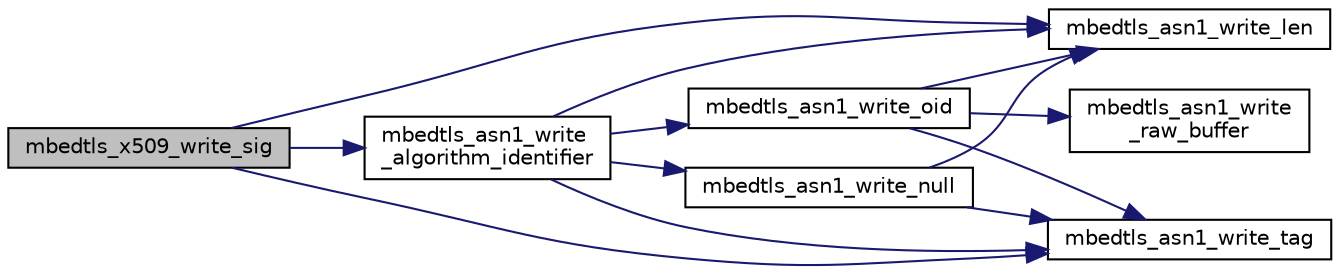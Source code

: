digraph "mbedtls_x509_write_sig"
{
 // LATEX_PDF_SIZE
  edge [fontname="Helvetica",fontsize="10",labelfontname="Helvetica",labelfontsize="10"];
  node [fontname="Helvetica",fontsize="10",shape=record];
  rankdir="LR";
  Node1 [label="mbedtls_x509_write_sig",height=0.2,width=0.4,color="black", fillcolor="grey75", style="filled", fontcolor="black",tooltip=" "];
  Node1 -> Node2 [color="midnightblue",fontsize="10",style="solid",fontname="Helvetica"];
  Node2 [label="mbedtls_asn1_write\l_algorithm_identifier",height=0.2,width=0.4,color="black", fillcolor="white", style="filled",URL="$d7/d40/asn1write_8c.html#a87b24d328654c5e8d17ffe3b0192ecb8",tooltip="Write an AlgorithmIdentifier sequence in ASN.1 format."];
  Node2 -> Node3 [color="midnightblue",fontsize="10",style="solid",fontname="Helvetica"];
  Node3 [label="mbedtls_asn1_write_len",height=0.2,width=0.4,color="black", fillcolor="white", style="filled",URL="$d7/d40/asn1write_8c.html#a7fe6f4cdba05081bff484a7b286108df",tooltip="Write a length field in ASN.1 format."];
  Node2 -> Node4 [color="midnightblue",fontsize="10",style="solid",fontname="Helvetica"];
  Node4 [label="mbedtls_asn1_write_null",height=0.2,width=0.4,color="black", fillcolor="white", style="filled",URL="$d7/d40/asn1write_8c.html#adc9614b64c7bb92e1d159898b23acd90",tooltip="Write a NULL tag (#MBEDTLS_ASN1_NULL) with zero data in ASN.1 format."];
  Node4 -> Node3 [color="midnightblue",fontsize="10",style="solid",fontname="Helvetica"];
  Node4 -> Node5 [color="midnightblue",fontsize="10",style="solid",fontname="Helvetica"];
  Node5 [label="mbedtls_asn1_write_tag",height=0.2,width=0.4,color="black", fillcolor="white", style="filled",URL="$d7/d40/asn1write_8c.html#a2247b80bd02e2981dc26ce62ffbb1859",tooltip="Write an ASN.1 tag in ASN.1 format."];
  Node2 -> Node6 [color="midnightblue",fontsize="10",style="solid",fontname="Helvetica"];
  Node6 [label="mbedtls_asn1_write_oid",height=0.2,width=0.4,color="black", fillcolor="white", style="filled",URL="$d7/d40/asn1write_8c.html#ab437fb4183494e4c9cf4b6e15ca236d6",tooltip="Write an OID tag (#MBEDTLS_ASN1_OID) and data in ASN.1 format."];
  Node6 -> Node3 [color="midnightblue",fontsize="10",style="solid",fontname="Helvetica"];
  Node6 -> Node7 [color="midnightblue",fontsize="10",style="solid",fontname="Helvetica"];
  Node7 [label="mbedtls_asn1_write\l_raw_buffer",height=0.2,width=0.4,color="black", fillcolor="white", style="filled",URL="$d7/d40/asn1write_8c.html#a1ecd132a57faf95c61423dc9cdc30143",tooltip="Write raw buffer data."];
  Node6 -> Node5 [color="midnightblue",fontsize="10",style="solid",fontname="Helvetica"];
  Node2 -> Node5 [color="midnightblue",fontsize="10",style="solid",fontname="Helvetica"];
  Node1 -> Node3 [color="midnightblue",fontsize="10",style="solid",fontname="Helvetica"];
  Node1 -> Node5 [color="midnightblue",fontsize="10",style="solid",fontname="Helvetica"];
}
